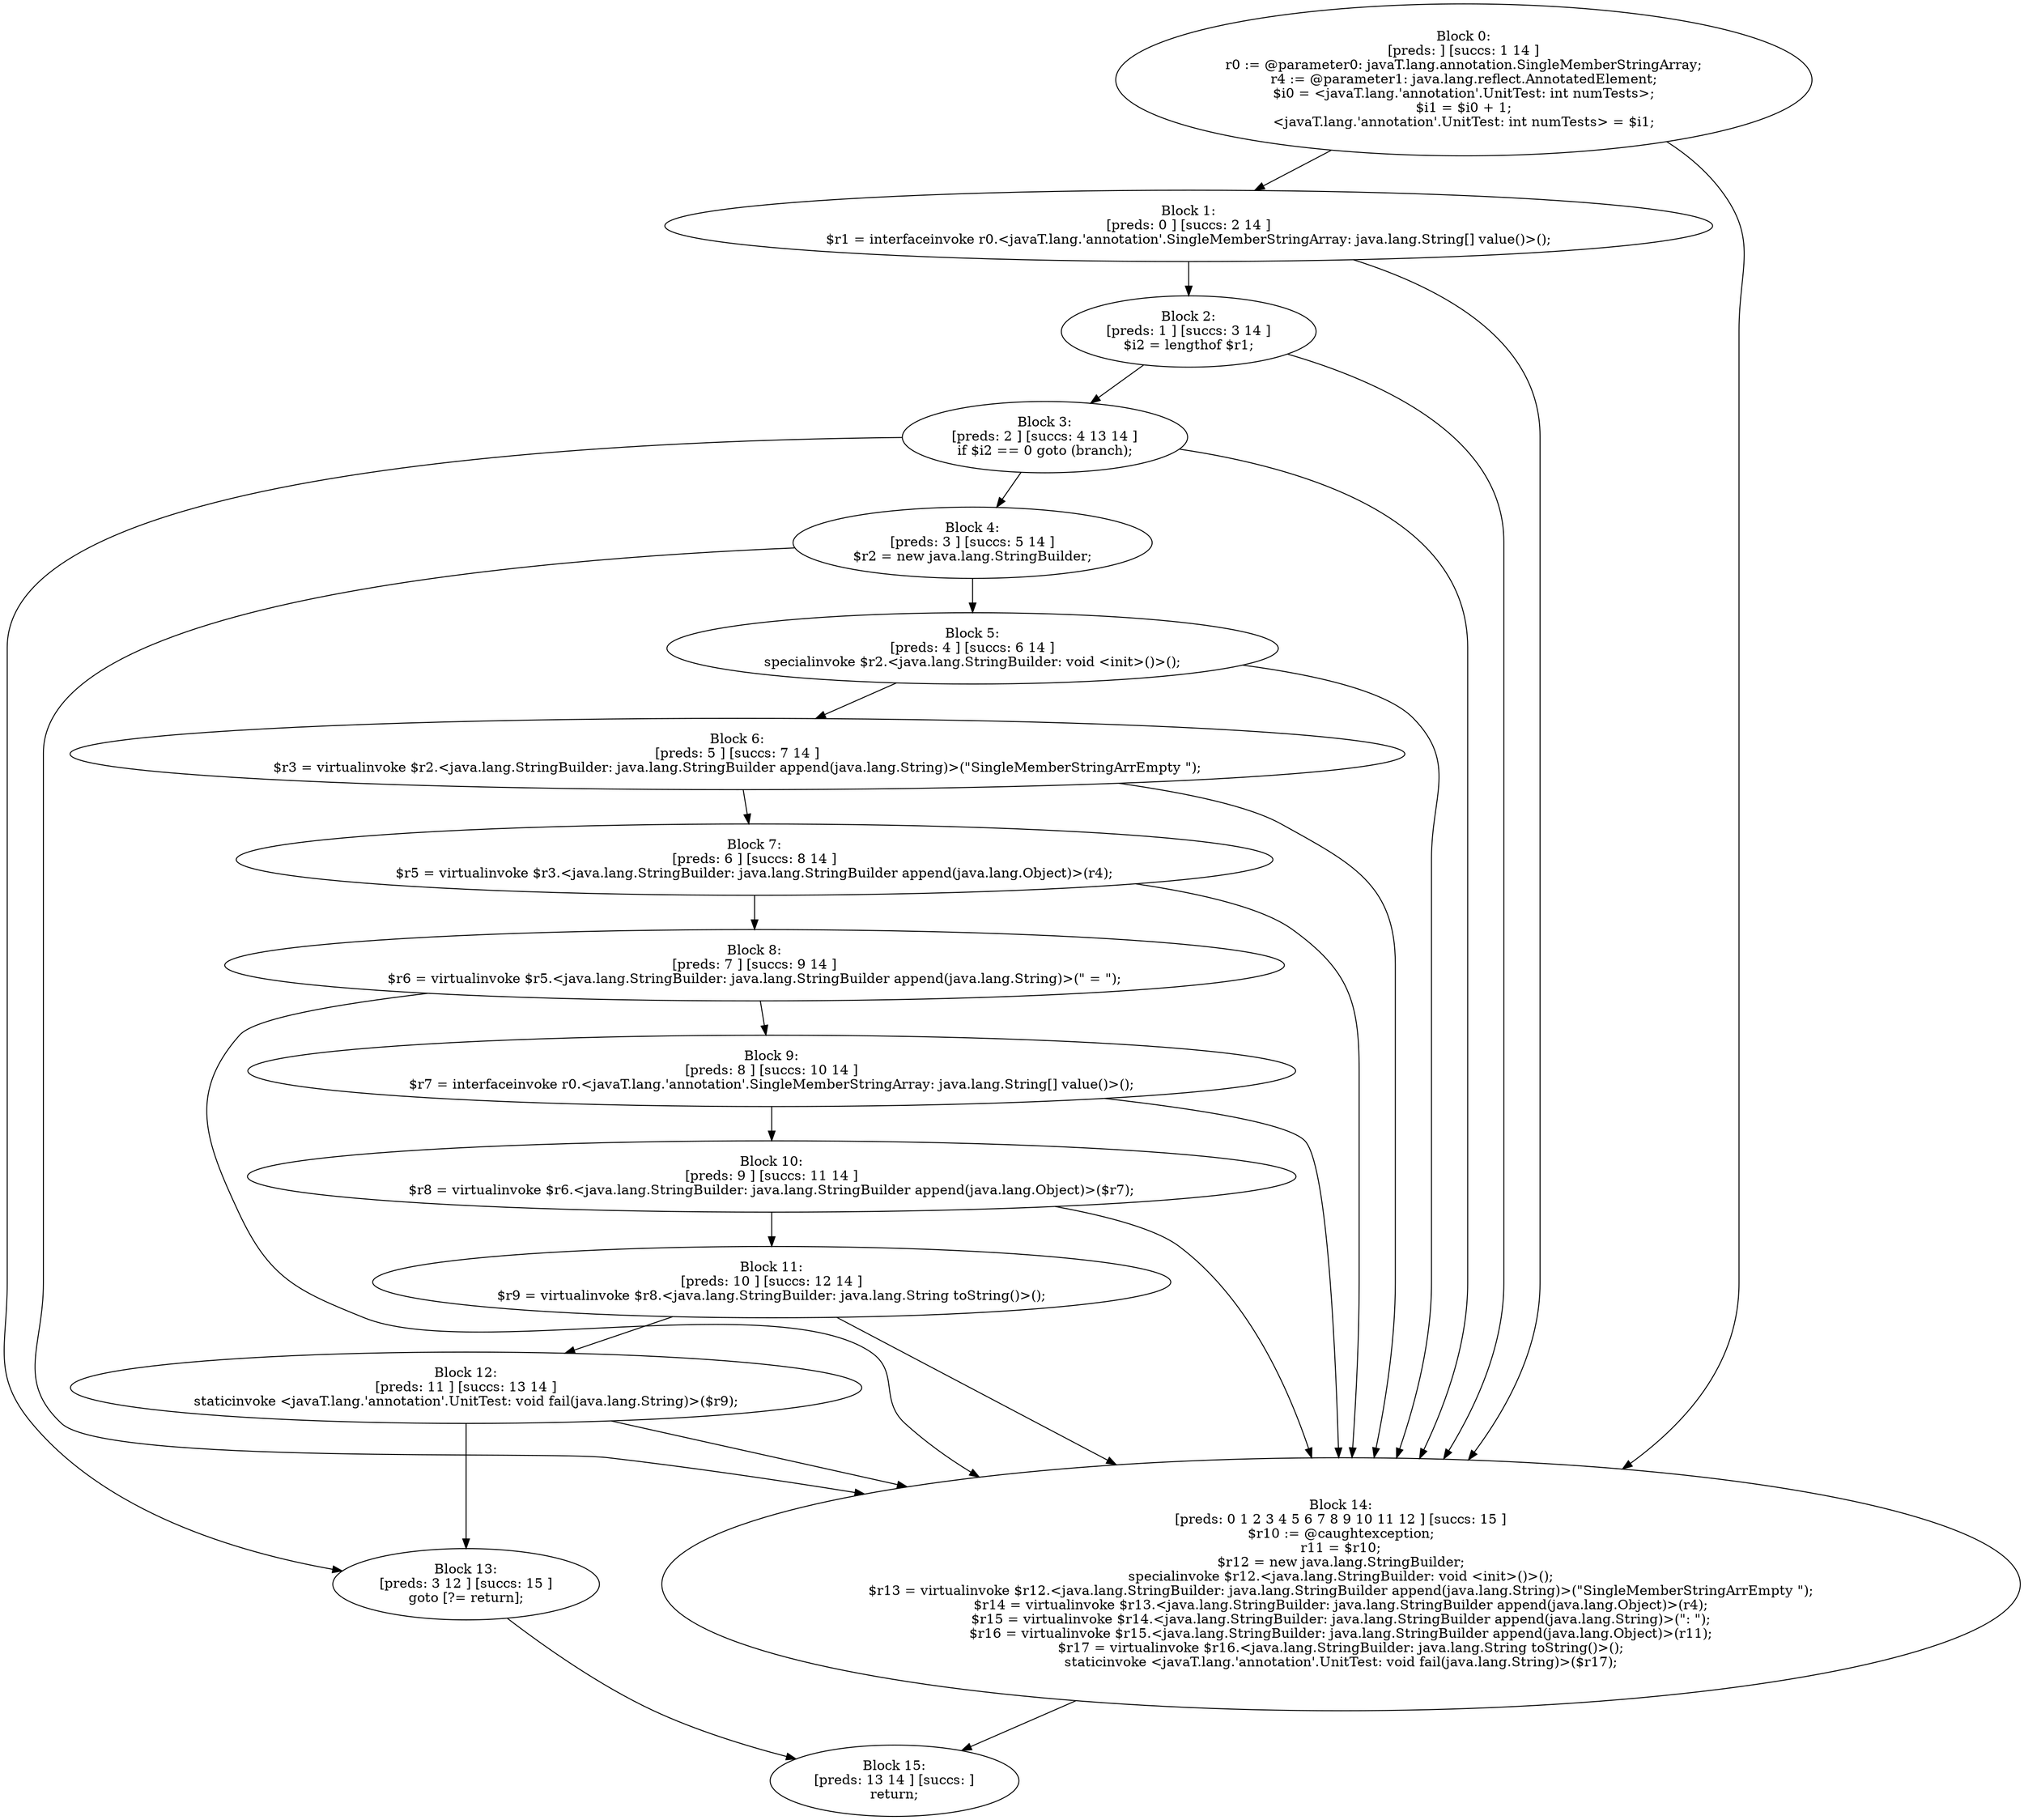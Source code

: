 digraph "unitGraph" {
    "Block 0:
[preds: ] [succs: 1 14 ]
r0 := @parameter0: javaT.lang.annotation.SingleMemberStringArray;
r4 := @parameter1: java.lang.reflect.AnnotatedElement;
$i0 = <javaT.lang.'annotation'.UnitTest: int numTests>;
$i1 = $i0 + 1;
<javaT.lang.'annotation'.UnitTest: int numTests> = $i1;
"
    "Block 1:
[preds: 0 ] [succs: 2 14 ]
$r1 = interfaceinvoke r0.<javaT.lang.'annotation'.SingleMemberStringArray: java.lang.String[] value()>();
"
    "Block 2:
[preds: 1 ] [succs: 3 14 ]
$i2 = lengthof $r1;
"
    "Block 3:
[preds: 2 ] [succs: 4 13 14 ]
if $i2 == 0 goto (branch);
"
    "Block 4:
[preds: 3 ] [succs: 5 14 ]
$r2 = new java.lang.StringBuilder;
"
    "Block 5:
[preds: 4 ] [succs: 6 14 ]
specialinvoke $r2.<java.lang.StringBuilder: void <init>()>();
"
    "Block 6:
[preds: 5 ] [succs: 7 14 ]
$r3 = virtualinvoke $r2.<java.lang.StringBuilder: java.lang.StringBuilder append(java.lang.String)>(\"SingleMemberStringArrEmpty \");
"
    "Block 7:
[preds: 6 ] [succs: 8 14 ]
$r5 = virtualinvoke $r3.<java.lang.StringBuilder: java.lang.StringBuilder append(java.lang.Object)>(r4);
"
    "Block 8:
[preds: 7 ] [succs: 9 14 ]
$r6 = virtualinvoke $r5.<java.lang.StringBuilder: java.lang.StringBuilder append(java.lang.String)>(\" = \");
"
    "Block 9:
[preds: 8 ] [succs: 10 14 ]
$r7 = interfaceinvoke r0.<javaT.lang.'annotation'.SingleMemberStringArray: java.lang.String[] value()>();
"
    "Block 10:
[preds: 9 ] [succs: 11 14 ]
$r8 = virtualinvoke $r6.<java.lang.StringBuilder: java.lang.StringBuilder append(java.lang.Object)>($r7);
"
    "Block 11:
[preds: 10 ] [succs: 12 14 ]
$r9 = virtualinvoke $r8.<java.lang.StringBuilder: java.lang.String toString()>();
"
    "Block 12:
[preds: 11 ] [succs: 13 14 ]
staticinvoke <javaT.lang.'annotation'.UnitTest: void fail(java.lang.String)>($r9);
"
    "Block 13:
[preds: 3 12 ] [succs: 15 ]
goto [?= return];
"
    "Block 14:
[preds: 0 1 2 3 4 5 6 7 8 9 10 11 12 ] [succs: 15 ]
$r10 := @caughtexception;
r11 = $r10;
$r12 = new java.lang.StringBuilder;
specialinvoke $r12.<java.lang.StringBuilder: void <init>()>();
$r13 = virtualinvoke $r12.<java.lang.StringBuilder: java.lang.StringBuilder append(java.lang.String)>(\"SingleMemberStringArrEmpty \");
$r14 = virtualinvoke $r13.<java.lang.StringBuilder: java.lang.StringBuilder append(java.lang.Object)>(r4);
$r15 = virtualinvoke $r14.<java.lang.StringBuilder: java.lang.StringBuilder append(java.lang.String)>(\": \");
$r16 = virtualinvoke $r15.<java.lang.StringBuilder: java.lang.StringBuilder append(java.lang.Object)>(r11);
$r17 = virtualinvoke $r16.<java.lang.StringBuilder: java.lang.String toString()>();
staticinvoke <javaT.lang.'annotation'.UnitTest: void fail(java.lang.String)>($r17);
"
    "Block 15:
[preds: 13 14 ] [succs: ]
return;
"
    "Block 0:
[preds: ] [succs: 1 14 ]
r0 := @parameter0: javaT.lang.annotation.SingleMemberStringArray;
r4 := @parameter1: java.lang.reflect.AnnotatedElement;
$i0 = <javaT.lang.'annotation'.UnitTest: int numTests>;
$i1 = $i0 + 1;
<javaT.lang.'annotation'.UnitTest: int numTests> = $i1;
"->"Block 1:
[preds: 0 ] [succs: 2 14 ]
$r1 = interfaceinvoke r0.<javaT.lang.'annotation'.SingleMemberStringArray: java.lang.String[] value()>();
";
    "Block 0:
[preds: ] [succs: 1 14 ]
r0 := @parameter0: javaT.lang.annotation.SingleMemberStringArray;
r4 := @parameter1: java.lang.reflect.AnnotatedElement;
$i0 = <javaT.lang.'annotation'.UnitTest: int numTests>;
$i1 = $i0 + 1;
<javaT.lang.'annotation'.UnitTest: int numTests> = $i1;
"->"Block 14:
[preds: 0 1 2 3 4 5 6 7 8 9 10 11 12 ] [succs: 15 ]
$r10 := @caughtexception;
r11 = $r10;
$r12 = new java.lang.StringBuilder;
specialinvoke $r12.<java.lang.StringBuilder: void <init>()>();
$r13 = virtualinvoke $r12.<java.lang.StringBuilder: java.lang.StringBuilder append(java.lang.String)>(\"SingleMemberStringArrEmpty \");
$r14 = virtualinvoke $r13.<java.lang.StringBuilder: java.lang.StringBuilder append(java.lang.Object)>(r4);
$r15 = virtualinvoke $r14.<java.lang.StringBuilder: java.lang.StringBuilder append(java.lang.String)>(\": \");
$r16 = virtualinvoke $r15.<java.lang.StringBuilder: java.lang.StringBuilder append(java.lang.Object)>(r11);
$r17 = virtualinvoke $r16.<java.lang.StringBuilder: java.lang.String toString()>();
staticinvoke <javaT.lang.'annotation'.UnitTest: void fail(java.lang.String)>($r17);
";
    "Block 1:
[preds: 0 ] [succs: 2 14 ]
$r1 = interfaceinvoke r0.<javaT.lang.'annotation'.SingleMemberStringArray: java.lang.String[] value()>();
"->"Block 2:
[preds: 1 ] [succs: 3 14 ]
$i2 = lengthof $r1;
";
    "Block 1:
[preds: 0 ] [succs: 2 14 ]
$r1 = interfaceinvoke r0.<javaT.lang.'annotation'.SingleMemberStringArray: java.lang.String[] value()>();
"->"Block 14:
[preds: 0 1 2 3 4 5 6 7 8 9 10 11 12 ] [succs: 15 ]
$r10 := @caughtexception;
r11 = $r10;
$r12 = new java.lang.StringBuilder;
specialinvoke $r12.<java.lang.StringBuilder: void <init>()>();
$r13 = virtualinvoke $r12.<java.lang.StringBuilder: java.lang.StringBuilder append(java.lang.String)>(\"SingleMemberStringArrEmpty \");
$r14 = virtualinvoke $r13.<java.lang.StringBuilder: java.lang.StringBuilder append(java.lang.Object)>(r4);
$r15 = virtualinvoke $r14.<java.lang.StringBuilder: java.lang.StringBuilder append(java.lang.String)>(\": \");
$r16 = virtualinvoke $r15.<java.lang.StringBuilder: java.lang.StringBuilder append(java.lang.Object)>(r11);
$r17 = virtualinvoke $r16.<java.lang.StringBuilder: java.lang.String toString()>();
staticinvoke <javaT.lang.'annotation'.UnitTest: void fail(java.lang.String)>($r17);
";
    "Block 2:
[preds: 1 ] [succs: 3 14 ]
$i2 = lengthof $r1;
"->"Block 3:
[preds: 2 ] [succs: 4 13 14 ]
if $i2 == 0 goto (branch);
";
    "Block 2:
[preds: 1 ] [succs: 3 14 ]
$i2 = lengthof $r1;
"->"Block 14:
[preds: 0 1 2 3 4 5 6 7 8 9 10 11 12 ] [succs: 15 ]
$r10 := @caughtexception;
r11 = $r10;
$r12 = new java.lang.StringBuilder;
specialinvoke $r12.<java.lang.StringBuilder: void <init>()>();
$r13 = virtualinvoke $r12.<java.lang.StringBuilder: java.lang.StringBuilder append(java.lang.String)>(\"SingleMemberStringArrEmpty \");
$r14 = virtualinvoke $r13.<java.lang.StringBuilder: java.lang.StringBuilder append(java.lang.Object)>(r4);
$r15 = virtualinvoke $r14.<java.lang.StringBuilder: java.lang.StringBuilder append(java.lang.String)>(\": \");
$r16 = virtualinvoke $r15.<java.lang.StringBuilder: java.lang.StringBuilder append(java.lang.Object)>(r11);
$r17 = virtualinvoke $r16.<java.lang.StringBuilder: java.lang.String toString()>();
staticinvoke <javaT.lang.'annotation'.UnitTest: void fail(java.lang.String)>($r17);
";
    "Block 3:
[preds: 2 ] [succs: 4 13 14 ]
if $i2 == 0 goto (branch);
"->"Block 4:
[preds: 3 ] [succs: 5 14 ]
$r2 = new java.lang.StringBuilder;
";
    "Block 3:
[preds: 2 ] [succs: 4 13 14 ]
if $i2 == 0 goto (branch);
"->"Block 13:
[preds: 3 12 ] [succs: 15 ]
goto [?= return];
";
    "Block 3:
[preds: 2 ] [succs: 4 13 14 ]
if $i2 == 0 goto (branch);
"->"Block 14:
[preds: 0 1 2 3 4 5 6 7 8 9 10 11 12 ] [succs: 15 ]
$r10 := @caughtexception;
r11 = $r10;
$r12 = new java.lang.StringBuilder;
specialinvoke $r12.<java.lang.StringBuilder: void <init>()>();
$r13 = virtualinvoke $r12.<java.lang.StringBuilder: java.lang.StringBuilder append(java.lang.String)>(\"SingleMemberStringArrEmpty \");
$r14 = virtualinvoke $r13.<java.lang.StringBuilder: java.lang.StringBuilder append(java.lang.Object)>(r4);
$r15 = virtualinvoke $r14.<java.lang.StringBuilder: java.lang.StringBuilder append(java.lang.String)>(\": \");
$r16 = virtualinvoke $r15.<java.lang.StringBuilder: java.lang.StringBuilder append(java.lang.Object)>(r11);
$r17 = virtualinvoke $r16.<java.lang.StringBuilder: java.lang.String toString()>();
staticinvoke <javaT.lang.'annotation'.UnitTest: void fail(java.lang.String)>($r17);
";
    "Block 4:
[preds: 3 ] [succs: 5 14 ]
$r2 = new java.lang.StringBuilder;
"->"Block 5:
[preds: 4 ] [succs: 6 14 ]
specialinvoke $r2.<java.lang.StringBuilder: void <init>()>();
";
    "Block 4:
[preds: 3 ] [succs: 5 14 ]
$r2 = new java.lang.StringBuilder;
"->"Block 14:
[preds: 0 1 2 3 4 5 6 7 8 9 10 11 12 ] [succs: 15 ]
$r10 := @caughtexception;
r11 = $r10;
$r12 = new java.lang.StringBuilder;
specialinvoke $r12.<java.lang.StringBuilder: void <init>()>();
$r13 = virtualinvoke $r12.<java.lang.StringBuilder: java.lang.StringBuilder append(java.lang.String)>(\"SingleMemberStringArrEmpty \");
$r14 = virtualinvoke $r13.<java.lang.StringBuilder: java.lang.StringBuilder append(java.lang.Object)>(r4);
$r15 = virtualinvoke $r14.<java.lang.StringBuilder: java.lang.StringBuilder append(java.lang.String)>(\": \");
$r16 = virtualinvoke $r15.<java.lang.StringBuilder: java.lang.StringBuilder append(java.lang.Object)>(r11);
$r17 = virtualinvoke $r16.<java.lang.StringBuilder: java.lang.String toString()>();
staticinvoke <javaT.lang.'annotation'.UnitTest: void fail(java.lang.String)>($r17);
";
    "Block 5:
[preds: 4 ] [succs: 6 14 ]
specialinvoke $r2.<java.lang.StringBuilder: void <init>()>();
"->"Block 6:
[preds: 5 ] [succs: 7 14 ]
$r3 = virtualinvoke $r2.<java.lang.StringBuilder: java.lang.StringBuilder append(java.lang.String)>(\"SingleMemberStringArrEmpty \");
";
    "Block 5:
[preds: 4 ] [succs: 6 14 ]
specialinvoke $r2.<java.lang.StringBuilder: void <init>()>();
"->"Block 14:
[preds: 0 1 2 3 4 5 6 7 8 9 10 11 12 ] [succs: 15 ]
$r10 := @caughtexception;
r11 = $r10;
$r12 = new java.lang.StringBuilder;
specialinvoke $r12.<java.lang.StringBuilder: void <init>()>();
$r13 = virtualinvoke $r12.<java.lang.StringBuilder: java.lang.StringBuilder append(java.lang.String)>(\"SingleMemberStringArrEmpty \");
$r14 = virtualinvoke $r13.<java.lang.StringBuilder: java.lang.StringBuilder append(java.lang.Object)>(r4);
$r15 = virtualinvoke $r14.<java.lang.StringBuilder: java.lang.StringBuilder append(java.lang.String)>(\": \");
$r16 = virtualinvoke $r15.<java.lang.StringBuilder: java.lang.StringBuilder append(java.lang.Object)>(r11);
$r17 = virtualinvoke $r16.<java.lang.StringBuilder: java.lang.String toString()>();
staticinvoke <javaT.lang.'annotation'.UnitTest: void fail(java.lang.String)>($r17);
";
    "Block 6:
[preds: 5 ] [succs: 7 14 ]
$r3 = virtualinvoke $r2.<java.lang.StringBuilder: java.lang.StringBuilder append(java.lang.String)>(\"SingleMemberStringArrEmpty \");
"->"Block 7:
[preds: 6 ] [succs: 8 14 ]
$r5 = virtualinvoke $r3.<java.lang.StringBuilder: java.lang.StringBuilder append(java.lang.Object)>(r4);
";
    "Block 6:
[preds: 5 ] [succs: 7 14 ]
$r3 = virtualinvoke $r2.<java.lang.StringBuilder: java.lang.StringBuilder append(java.lang.String)>(\"SingleMemberStringArrEmpty \");
"->"Block 14:
[preds: 0 1 2 3 4 5 6 7 8 9 10 11 12 ] [succs: 15 ]
$r10 := @caughtexception;
r11 = $r10;
$r12 = new java.lang.StringBuilder;
specialinvoke $r12.<java.lang.StringBuilder: void <init>()>();
$r13 = virtualinvoke $r12.<java.lang.StringBuilder: java.lang.StringBuilder append(java.lang.String)>(\"SingleMemberStringArrEmpty \");
$r14 = virtualinvoke $r13.<java.lang.StringBuilder: java.lang.StringBuilder append(java.lang.Object)>(r4);
$r15 = virtualinvoke $r14.<java.lang.StringBuilder: java.lang.StringBuilder append(java.lang.String)>(\": \");
$r16 = virtualinvoke $r15.<java.lang.StringBuilder: java.lang.StringBuilder append(java.lang.Object)>(r11);
$r17 = virtualinvoke $r16.<java.lang.StringBuilder: java.lang.String toString()>();
staticinvoke <javaT.lang.'annotation'.UnitTest: void fail(java.lang.String)>($r17);
";
    "Block 7:
[preds: 6 ] [succs: 8 14 ]
$r5 = virtualinvoke $r3.<java.lang.StringBuilder: java.lang.StringBuilder append(java.lang.Object)>(r4);
"->"Block 8:
[preds: 7 ] [succs: 9 14 ]
$r6 = virtualinvoke $r5.<java.lang.StringBuilder: java.lang.StringBuilder append(java.lang.String)>(\" = \");
";
    "Block 7:
[preds: 6 ] [succs: 8 14 ]
$r5 = virtualinvoke $r3.<java.lang.StringBuilder: java.lang.StringBuilder append(java.lang.Object)>(r4);
"->"Block 14:
[preds: 0 1 2 3 4 5 6 7 8 9 10 11 12 ] [succs: 15 ]
$r10 := @caughtexception;
r11 = $r10;
$r12 = new java.lang.StringBuilder;
specialinvoke $r12.<java.lang.StringBuilder: void <init>()>();
$r13 = virtualinvoke $r12.<java.lang.StringBuilder: java.lang.StringBuilder append(java.lang.String)>(\"SingleMemberStringArrEmpty \");
$r14 = virtualinvoke $r13.<java.lang.StringBuilder: java.lang.StringBuilder append(java.lang.Object)>(r4);
$r15 = virtualinvoke $r14.<java.lang.StringBuilder: java.lang.StringBuilder append(java.lang.String)>(\": \");
$r16 = virtualinvoke $r15.<java.lang.StringBuilder: java.lang.StringBuilder append(java.lang.Object)>(r11);
$r17 = virtualinvoke $r16.<java.lang.StringBuilder: java.lang.String toString()>();
staticinvoke <javaT.lang.'annotation'.UnitTest: void fail(java.lang.String)>($r17);
";
    "Block 8:
[preds: 7 ] [succs: 9 14 ]
$r6 = virtualinvoke $r5.<java.lang.StringBuilder: java.lang.StringBuilder append(java.lang.String)>(\" = \");
"->"Block 9:
[preds: 8 ] [succs: 10 14 ]
$r7 = interfaceinvoke r0.<javaT.lang.'annotation'.SingleMemberStringArray: java.lang.String[] value()>();
";
    "Block 8:
[preds: 7 ] [succs: 9 14 ]
$r6 = virtualinvoke $r5.<java.lang.StringBuilder: java.lang.StringBuilder append(java.lang.String)>(\" = \");
"->"Block 14:
[preds: 0 1 2 3 4 5 6 7 8 9 10 11 12 ] [succs: 15 ]
$r10 := @caughtexception;
r11 = $r10;
$r12 = new java.lang.StringBuilder;
specialinvoke $r12.<java.lang.StringBuilder: void <init>()>();
$r13 = virtualinvoke $r12.<java.lang.StringBuilder: java.lang.StringBuilder append(java.lang.String)>(\"SingleMemberStringArrEmpty \");
$r14 = virtualinvoke $r13.<java.lang.StringBuilder: java.lang.StringBuilder append(java.lang.Object)>(r4);
$r15 = virtualinvoke $r14.<java.lang.StringBuilder: java.lang.StringBuilder append(java.lang.String)>(\": \");
$r16 = virtualinvoke $r15.<java.lang.StringBuilder: java.lang.StringBuilder append(java.lang.Object)>(r11);
$r17 = virtualinvoke $r16.<java.lang.StringBuilder: java.lang.String toString()>();
staticinvoke <javaT.lang.'annotation'.UnitTest: void fail(java.lang.String)>($r17);
";
    "Block 9:
[preds: 8 ] [succs: 10 14 ]
$r7 = interfaceinvoke r0.<javaT.lang.'annotation'.SingleMemberStringArray: java.lang.String[] value()>();
"->"Block 10:
[preds: 9 ] [succs: 11 14 ]
$r8 = virtualinvoke $r6.<java.lang.StringBuilder: java.lang.StringBuilder append(java.lang.Object)>($r7);
";
    "Block 9:
[preds: 8 ] [succs: 10 14 ]
$r7 = interfaceinvoke r0.<javaT.lang.'annotation'.SingleMemberStringArray: java.lang.String[] value()>();
"->"Block 14:
[preds: 0 1 2 3 4 5 6 7 8 9 10 11 12 ] [succs: 15 ]
$r10 := @caughtexception;
r11 = $r10;
$r12 = new java.lang.StringBuilder;
specialinvoke $r12.<java.lang.StringBuilder: void <init>()>();
$r13 = virtualinvoke $r12.<java.lang.StringBuilder: java.lang.StringBuilder append(java.lang.String)>(\"SingleMemberStringArrEmpty \");
$r14 = virtualinvoke $r13.<java.lang.StringBuilder: java.lang.StringBuilder append(java.lang.Object)>(r4);
$r15 = virtualinvoke $r14.<java.lang.StringBuilder: java.lang.StringBuilder append(java.lang.String)>(\": \");
$r16 = virtualinvoke $r15.<java.lang.StringBuilder: java.lang.StringBuilder append(java.lang.Object)>(r11);
$r17 = virtualinvoke $r16.<java.lang.StringBuilder: java.lang.String toString()>();
staticinvoke <javaT.lang.'annotation'.UnitTest: void fail(java.lang.String)>($r17);
";
    "Block 10:
[preds: 9 ] [succs: 11 14 ]
$r8 = virtualinvoke $r6.<java.lang.StringBuilder: java.lang.StringBuilder append(java.lang.Object)>($r7);
"->"Block 11:
[preds: 10 ] [succs: 12 14 ]
$r9 = virtualinvoke $r8.<java.lang.StringBuilder: java.lang.String toString()>();
";
    "Block 10:
[preds: 9 ] [succs: 11 14 ]
$r8 = virtualinvoke $r6.<java.lang.StringBuilder: java.lang.StringBuilder append(java.lang.Object)>($r7);
"->"Block 14:
[preds: 0 1 2 3 4 5 6 7 8 9 10 11 12 ] [succs: 15 ]
$r10 := @caughtexception;
r11 = $r10;
$r12 = new java.lang.StringBuilder;
specialinvoke $r12.<java.lang.StringBuilder: void <init>()>();
$r13 = virtualinvoke $r12.<java.lang.StringBuilder: java.lang.StringBuilder append(java.lang.String)>(\"SingleMemberStringArrEmpty \");
$r14 = virtualinvoke $r13.<java.lang.StringBuilder: java.lang.StringBuilder append(java.lang.Object)>(r4);
$r15 = virtualinvoke $r14.<java.lang.StringBuilder: java.lang.StringBuilder append(java.lang.String)>(\": \");
$r16 = virtualinvoke $r15.<java.lang.StringBuilder: java.lang.StringBuilder append(java.lang.Object)>(r11);
$r17 = virtualinvoke $r16.<java.lang.StringBuilder: java.lang.String toString()>();
staticinvoke <javaT.lang.'annotation'.UnitTest: void fail(java.lang.String)>($r17);
";
    "Block 11:
[preds: 10 ] [succs: 12 14 ]
$r9 = virtualinvoke $r8.<java.lang.StringBuilder: java.lang.String toString()>();
"->"Block 12:
[preds: 11 ] [succs: 13 14 ]
staticinvoke <javaT.lang.'annotation'.UnitTest: void fail(java.lang.String)>($r9);
";
    "Block 11:
[preds: 10 ] [succs: 12 14 ]
$r9 = virtualinvoke $r8.<java.lang.StringBuilder: java.lang.String toString()>();
"->"Block 14:
[preds: 0 1 2 3 4 5 6 7 8 9 10 11 12 ] [succs: 15 ]
$r10 := @caughtexception;
r11 = $r10;
$r12 = new java.lang.StringBuilder;
specialinvoke $r12.<java.lang.StringBuilder: void <init>()>();
$r13 = virtualinvoke $r12.<java.lang.StringBuilder: java.lang.StringBuilder append(java.lang.String)>(\"SingleMemberStringArrEmpty \");
$r14 = virtualinvoke $r13.<java.lang.StringBuilder: java.lang.StringBuilder append(java.lang.Object)>(r4);
$r15 = virtualinvoke $r14.<java.lang.StringBuilder: java.lang.StringBuilder append(java.lang.String)>(\": \");
$r16 = virtualinvoke $r15.<java.lang.StringBuilder: java.lang.StringBuilder append(java.lang.Object)>(r11);
$r17 = virtualinvoke $r16.<java.lang.StringBuilder: java.lang.String toString()>();
staticinvoke <javaT.lang.'annotation'.UnitTest: void fail(java.lang.String)>($r17);
";
    "Block 12:
[preds: 11 ] [succs: 13 14 ]
staticinvoke <javaT.lang.'annotation'.UnitTest: void fail(java.lang.String)>($r9);
"->"Block 13:
[preds: 3 12 ] [succs: 15 ]
goto [?= return];
";
    "Block 12:
[preds: 11 ] [succs: 13 14 ]
staticinvoke <javaT.lang.'annotation'.UnitTest: void fail(java.lang.String)>($r9);
"->"Block 14:
[preds: 0 1 2 3 4 5 6 7 8 9 10 11 12 ] [succs: 15 ]
$r10 := @caughtexception;
r11 = $r10;
$r12 = new java.lang.StringBuilder;
specialinvoke $r12.<java.lang.StringBuilder: void <init>()>();
$r13 = virtualinvoke $r12.<java.lang.StringBuilder: java.lang.StringBuilder append(java.lang.String)>(\"SingleMemberStringArrEmpty \");
$r14 = virtualinvoke $r13.<java.lang.StringBuilder: java.lang.StringBuilder append(java.lang.Object)>(r4);
$r15 = virtualinvoke $r14.<java.lang.StringBuilder: java.lang.StringBuilder append(java.lang.String)>(\": \");
$r16 = virtualinvoke $r15.<java.lang.StringBuilder: java.lang.StringBuilder append(java.lang.Object)>(r11);
$r17 = virtualinvoke $r16.<java.lang.StringBuilder: java.lang.String toString()>();
staticinvoke <javaT.lang.'annotation'.UnitTest: void fail(java.lang.String)>($r17);
";
    "Block 13:
[preds: 3 12 ] [succs: 15 ]
goto [?= return];
"->"Block 15:
[preds: 13 14 ] [succs: ]
return;
";
    "Block 14:
[preds: 0 1 2 3 4 5 6 7 8 9 10 11 12 ] [succs: 15 ]
$r10 := @caughtexception;
r11 = $r10;
$r12 = new java.lang.StringBuilder;
specialinvoke $r12.<java.lang.StringBuilder: void <init>()>();
$r13 = virtualinvoke $r12.<java.lang.StringBuilder: java.lang.StringBuilder append(java.lang.String)>(\"SingleMemberStringArrEmpty \");
$r14 = virtualinvoke $r13.<java.lang.StringBuilder: java.lang.StringBuilder append(java.lang.Object)>(r4);
$r15 = virtualinvoke $r14.<java.lang.StringBuilder: java.lang.StringBuilder append(java.lang.String)>(\": \");
$r16 = virtualinvoke $r15.<java.lang.StringBuilder: java.lang.StringBuilder append(java.lang.Object)>(r11);
$r17 = virtualinvoke $r16.<java.lang.StringBuilder: java.lang.String toString()>();
staticinvoke <javaT.lang.'annotation'.UnitTest: void fail(java.lang.String)>($r17);
"->"Block 15:
[preds: 13 14 ] [succs: ]
return;
";
}
